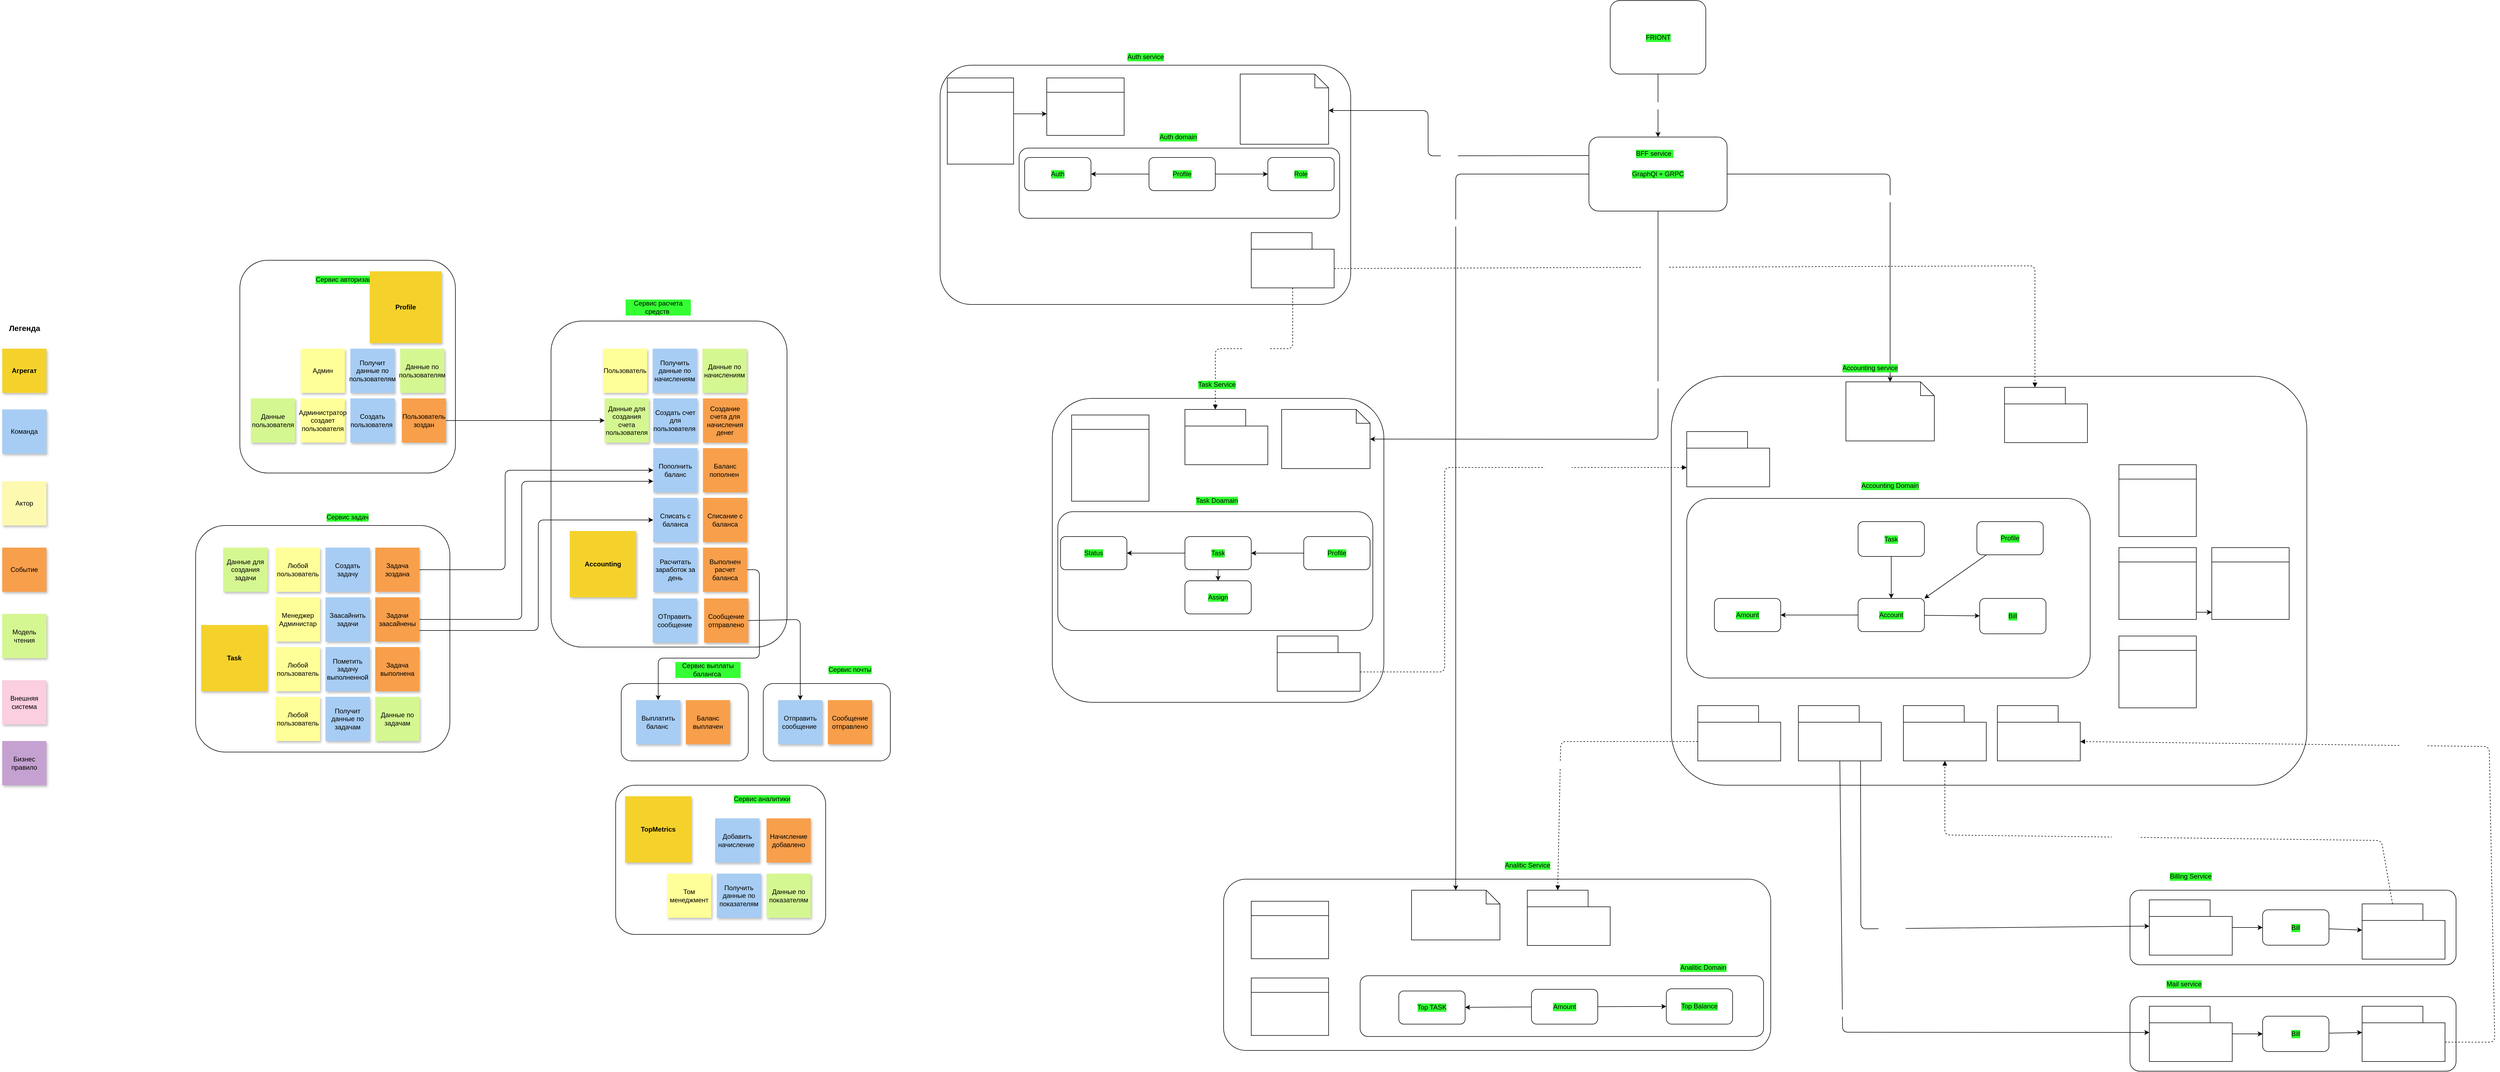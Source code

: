 <mxfile>
    <diagram id="Q9y24Fjg1vI9krjQI2ko" name="Страница 1">
        <mxGraphModel dx="4271" dy="3166" grid="1" gridSize="10" guides="1" tooltips="1" connect="1" arrows="1" fold="1" page="1" pageScale="1" pageWidth="827" pageHeight="1169" math="0" shadow="0">
            <root>
                <mxCell id="0"/>
                <mxCell id="1" parent="0"/>
                <mxCell id="219" value="" style="rounded=1;whiteSpace=wrap;html=1;labelBackgroundColor=#33FF33;fontColor=#000000;fillColor=none;arcSize=13;" vertex="1" parent="1">
                    <mxGeometry x="580" y="-130" width="990" height="310" as="geometry"/>
                </mxCell>
                <mxCell id="200" value="" style="rounded=1;whiteSpace=wrap;html=1;labelBackgroundColor=#33FF33;fontColor=#000000;fillColor=none;arcSize=13;" vertex="1" parent="1">
                    <mxGeometry x="1390" y="-1040" width="1150" height="740" as="geometry"/>
                </mxCell>
                <mxCell id="191" value="" style="rounded=1;whiteSpace=wrap;html=1;labelBackgroundColor=#33FF33;fontColor=#000000;fillColor=none;arcSize=13;" vertex="1" parent="1">
                    <mxGeometry x="270" y="-1000" width="600" height="550" as="geometry"/>
                </mxCell>
                <mxCell id="167" value="" style="rounded=1;whiteSpace=wrap;html=1;labelBackgroundColor=#33FF33;fontColor=#000000;fillColor=none;arcSize=13;" vertex="1" parent="1">
                    <mxGeometry x="67" y="-1603" width="743" height="433" as="geometry"/>
                </mxCell>
                <mxCell id="37" value="" style="rounded=1;whiteSpace=wrap;html=1;labelBackgroundColor=#33FF33;fontColor=#000000;fillColor=none;arcSize=13;" vertex="1" parent="1">
                    <mxGeometry x="-1200" y="-1250" width="390" height="385" as="geometry"/>
                </mxCell>
                <mxCell id="41" value="" style="rounded=1;whiteSpace=wrap;html=1;labelBackgroundColor=#33FF33;fontColor=#000000;fillColor=none;arcSize=13;" vertex="1" parent="1">
                    <mxGeometry x="-1280" y="-770" width="460" height="410" as="geometry"/>
                </mxCell>
                <mxCell id="47" value="" style="rounded=1;whiteSpace=wrap;html=1;labelBackgroundColor=#33FF33;fontColor=#000000;fillColor=none;arcSize=13;" vertex="1" parent="1">
                    <mxGeometry x="-510" y="-484" width="230" height="140" as="geometry"/>
                </mxCell>
                <mxCell id="39" value="" style="rounded=1;whiteSpace=wrap;html=1;labelBackgroundColor=#33FF33;fontColor=#000000;fillColor=none;arcSize=13;" vertex="1" parent="1">
                    <mxGeometry x="-637" y="-1140" width="427" height="590" as="geometry"/>
                </mxCell>
                <mxCell id="3" value="Событие" style="whiteSpace=wrap;html=1;aspect=fixed;fillColor=#f89f4b;strokeColor=none;fontColor=#000000;shadow=1;" vertex="1" parent="1">
                    <mxGeometry x="-1630" y="-730" width="80" height="80" as="geometry"/>
                </mxCell>
                <mxCell id="4" value="Агрегат" style="whiteSpace=wrap;html=1;aspect=fixed;fillColor=#f5d22b;strokeColor=none;fontColor=#000000;shadow=1;fontStyle=1" vertex="1" parent="1">
                    <mxGeometry x="-1630" y="-1090" width="80" height="80" as="geometry"/>
                </mxCell>
                <mxCell id="5" value="Актор" style="whiteSpace=wrap;html=1;aspect=fixed;fillColor=#fef9b1;strokeColor=none;shadow=1;rounded=0;glass=0;" vertex="1" parent="1">
                    <mxGeometry x="-1630" y="-850" width="80" height="80" as="geometry"/>
                </mxCell>
                <mxCell id="6" value="Внешняя система" style="rounded=0;whiteSpace=wrap;html=1;fillColor=#fbcee0;strokeColor=none;shadow=1;" vertex="1" parent="1">
                    <mxGeometry x="-1630" y="-490" width="80" height="80" as="geometry"/>
                </mxCell>
                <mxCell id="7" value="Легенда" style="text;html=1;align=center;verticalAlign=middle;resizable=0;points=[];autosize=1;strokeColor=none;fillColor=none;fontStyle=1;fontSize=14;" vertex="1" parent="1">
                    <mxGeometry x="-1630" y="-1142" width="80" height="30" as="geometry"/>
                </mxCell>
                <mxCell id="8" value="Команда" style="rounded=0;whiteSpace=wrap;html=1;fillColor=#a7cdf4;strokeColor=none;shadow=1;" vertex="1" parent="1">
                    <mxGeometry x="-1630" y="-980" width="80" height="80" as="geometry"/>
                </mxCell>
                <mxCell id="9" value="&lt;p&gt;&lt;font color=&quot;#000000&quot;&gt;Данные пользователя&lt;/font&gt;&lt;/p&gt;" style="whiteSpace=wrap;html=1;aspect=fixed;fillColor=#d5f792;strokeColor=none;shadow=1;" vertex="1" parent="1">
                    <mxGeometry x="-1180" y="-1000" width="80" height="80" as="geometry"/>
                </mxCell>
                <mxCell id="10" value="Бизнес правило" style="whiteSpace=wrap;html=1;fillColor=#c5a1d1;strokeColor=none;fontColor=#000000;shadow=1;" vertex="1" parent="1">
                    <mxGeometry x="-1630" y="-380" width="80" height="80" as="geometry"/>
                </mxCell>
                <mxCell id="54" style="edgeStyle=none;html=1;fontColor=#000000;" edge="1" parent="1" source="12" target="53">
                    <mxGeometry relative="1" as="geometry"/>
                </mxCell>
                <mxCell id="12" value="Пользователь зоздан" style="whiteSpace=wrap;html=1;aspect=fixed;fillColor=#f89f4b;strokeColor=none;fontColor=#000000;shadow=1;" vertex="1" parent="1">
                    <mxGeometry x="-907" y="-1000" width="80" height="80" as="geometry"/>
                </mxCell>
                <mxCell id="55" style="edgeStyle=none;html=1;entryX=0;entryY=0.5;entryDx=0;entryDy=0;fontColor=#000000;" edge="1" parent="1" source="13" target="32">
                    <mxGeometry relative="1" as="geometry">
                        <Array as="points">
                            <mxPoint x="-720" y="-690"/>
                            <mxPoint x="-720" y="-870"/>
                        </Array>
                    </mxGeometry>
                </mxCell>
                <mxCell id="13" value="Задача зоздана" style="whiteSpace=wrap;html=1;aspect=fixed;fillColor=#f89f4b;strokeColor=none;fontColor=#000000;shadow=1;" vertex="1" parent="1">
                    <mxGeometry x="-955" y="-730" width="80" height="80" as="geometry"/>
                </mxCell>
                <mxCell id="56" style="edgeStyle=none;html=1;fontColor=#000000;entryX=0;entryY=0.75;entryDx=0;entryDy=0;" edge="1" parent="1" source="14" target="32">
                    <mxGeometry relative="1" as="geometry">
                        <Array as="points">
                            <mxPoint x="-690" y="-600"/>
                            <mxPoint x="-690" y="-850"/>
                        </Array>
                    </mxGeometry>
                </mxCell>
                <mxCell id="58" style="edgeStyle=none;html=1;entryX=0;entryY=0.5;entryDx=0;entryDy=0;fontColor=#000000;exitX=1;exitY=0.75;exitDx=0;exitDy=0;" edge="1" parent="1" source="14" target="35">
                    <mxGeometry relative="1" as="geometry">
                        <Array as="points">
                            <mxPoint x="-660" y="-580"/>
                            <mxPoint x="-660" y="-780"/>
                        </Array>
                    </mxGeometry>
                </mxCell>
                <mxCell id="14" value="Задачи заасайнены" style="whiteSpace=wrap;html=1;aspect=fixed;fillColor=#f89f4b;strokeColor=none;fontColor=#000000;shadow=1;" vertex="1" parent="1">
                    <mxGeometry x="-955" y="-640" width="80" height="80" as="geometry"/>
                </mxCell>
                <mxCell id="16" value="Задача выполнена" style="whiteSpace=wrap;html=1;aspect=fixed;fillColor=#f89f4b;strokeColor=none;fontColor=#000000;shadow=1;" vertex="1" parent="1">
                    <mxGeometry x="-955" y="-550" width="80" height="80" as="geometry"/>
                </mxCell>
                <mxCell id="17" value="Создание счета для начисления денег" style="whiteSpace=wrap;html=1;aspect=fixed;fillColor=#f89f4b;strokeColor=none;fontColor=#000000;shadow=1;" vertex="1" parent="1">
                    <mxGeometry x="-362" y="-1000" width="80" height="80" as="geometry"/>
                </mxCell>
                <mxCell id="19" value="Администратор создает пользователя" style="whiteSpace=wrap;html=1;aspect=fixed;fillColor=#FFFF99;strokeColor=none;fontColor=#000000;shadow=1;" vertex="1" parent="1">
                    <mxGeometry x="-1090" y="-1000" width="80" height="80" as="geometry"/>
                </mxCell>
                <mxCell id="20" value="&lt;p&gt;&lt;font color=&quot;#000000&quot;&gt;Модель чтения&lt;/font&gt;&lt;/p&gt;" style="whiteSpace=wrap;html=1;aspect=fixed;fillColor=#d5f792;strokeColor=none;shadow=1;" vertex="1" parent="1">
                    <mxGeometry x="-1630" y="-610" width="80" height="80" as="geometry"/>
                </mxCell>
                <mxCell id="21" value="&lt;font color=&quot;#000000&quot;&gt;Создать пользователя&amp;nbsp;&lt;br&gt;&lt;/font&gt;" style="rounded=0;whiteSpace=wrap;html=1;fillColor=#a7cdf4;strokeColor=none;shadow=1;" vertex="1" parent="1">
                    <mxGeometry x="-1000" y="-1000" width="80" height="80" as="geometry"/>
                </mxCell>
                <mxCell id="22" value="&lt;font color=&quot;#000000&quot;&gt;Создать счет для пользователя&amp;nbsp;&lt;br&gt;&lt;/font&gt;" style="rounded=0;whiteSpace=wrap;html=1;fillColor=#a7cdf4;strokeColor=none;shadow=1;" vertex="1" parent="1">
                    <mxGeometry x="-452" y="-1000" width="80" height="80" as="geometry"/>
                </mxCell>
                <mxCell id="23" value="&lt;font color=&quot;#000000&quot;&gt;Создать задачу&lt;br&gt;&lt;/font&gt;" style="rounded=0;whiteSpace=wrap;html=1;fillColor=#a7cdf4;strokeColor=none;shadow=1;" vertex="1" parent="1">
                    <mxGeometry x="-1045" y="-730" width="80" height="80" as="geometry"/>
                </mxCell>
                <mxCell id="24" value="&lt;font color=&quot;#000000&quot;&gt;Заасайнить задачи&lt;br&gt;&lt;/font&gt;" style="rounded=0;whiteSpace=wrap;html=1;fillColor=#a7cdf4;strokeColor=none;shadow=1;" vertex="1" parent="1">
                    <mxGeometry x="-1045" y="-640" width="80" height="80" as="geometry"/>
                </mxCell>
                <mxCell id="25" value="&lt;font color=&quot;#000000&quot;&gt;Пометить задачу выполненной&lt;br&gt;&lt;/font&gt;" style="rounded=0;whiteSpace=wrap;html=1;fillColor=#a7cdf4;strokeColor=none;shadow=1;" vertex="1" parent="1">
                    <mxGeometry x="-1045" y="-550" width="80" height="80" as="geometry"/>
                </mxCell>
                <mxCell id="49" style="edgeStyle=none;html=1;fontColor=#000000;entryX=0.5;entryY=0;entryDx=0;entryDy=0;exitX=1;exitY=0.5;exitDx=0;exitDy=0;" edge="1" parent="1" source="26" target="45">
                    <mxGeometry relative="1" as="geometry">
                        <mxPoint x="-260" y="-550" as="targetPoint"/>
                        <Array as="points">
                            <mxPoint x="-260" y="-690"/>
                            <mxPoint x="-260" y="-530"/>
                            <mxPoint x="-443" y="-530"/>
                        </Array>
                    </mxGeometry>
                </mxCell>
                <mxCell id="129" style="edgeStyle=none;html=1;entryX=0.5;entryY=0;entryDx=0;entryDy=0;fontColor=#000000;exitX=1;exitY=0.5;exitDx=0;exitDy=0;" edge="1" parent="1" source="312" target="126">
                    <mxGeometry relative="1" as="geometry">
                        <Array as="points">
                            <mxPoint x="-186" y="-600"/>
                            <mxPoint x="-186" y="-530"/>
                        </Array>
                    </mxGeometry>
                </mxCell>
                <mxCell id="26" value="Выполнен расчет баланса" style="whiteSpace=wrap;html=1;aspect=fixed;fillColor=#f89f4b;strokeColor=none;fontColor=#000000;shadow=1;" vertex="1" parent="1">
                    <mxGeometry x="-362" y="-730" width="80" height="80" as="geometry"/>
                </mxCell>
                <mxCell id="27" value="&lt;font color=&quot;#000000&quot;&gt;Расчитать заработок за день&lt;br&gt;&lt;/font&gt;" style="rounded=0;whiteSpace=wrap;html=1;fillColor=#a7cdf4;strokeColor=none;shadow=1;" vertex="1" parent="1">
                    <mxGeometry x="-452" y="-730" width="80" height="80" as="geometry"/>
                </mxCell>
                <mxCell id="28" value="Любой пользователь" style="whiteSpace=wrap;html=1;aspect=fixed;fillColor=#FFFF99;strokeColor=none;fontColor=#000000;shadow=1;" vertex="1" parent="1">
                    <mxGeometry x="-1135" y="-730" width="80" height="80" as="geometry"/>
                </mxCell>
                <mxCell id="29" value="Менеджер Администар" style="whiteSpace=wrap;html=1;aspect=fixed;fillColor=#FFFF99;strokeColor=none;fontColor=#000000;shadow=1;" vertex="1" parent="1">
                    <mxGeometry x="-1135" y="-640" width="80" height="80" as="geometry"/>
                </mxCell>
                <mxCell id="31" value="Баланс пополнен&amp;nbsp;" style="whiteSpace=wrap;html=1;aspect=fixed;fillColor=#f89f4b;strokeColor=none;fontColor=#000000;shadow=1;" vertex="1" parent="1">
                    <mxGeometry x="-362" y="-910" width="80" height="80" as="geometry"/>
                </mxCell>
                <mxCell id="32" value="&lt;font color=&quot;#000000&quot;&gt;Пополнить баланс&lt;br&gt;&lt;/font&gt;" style="rounded=0;whiteSpace=wrap;html=1;fillColor=#a7cdf4;strokeColor=none;shadow=1;" vertex="1" parent="1">
                    <mxGeometry x="-452" y="-910" width="80" height="80" as="geometry"/>
                </mxCell>
                <mxCell id="34" value="Списание с баланса" style="whiteSpace=wrap;html=1;aspect=fixed;fillColor=#f89f4b;strokeColor=none;fontColor=#000000;shadow=1;" vertex="1" parent="1">
                    <mxGeometry x="-362" y="-820" width="80" height="80" as="geometry"/>
                </mxCell>
                <mxCell id="35" value="&lt;font color=&quot;#000000&quot;&gt;Списать с баланса&lt;br&gt;&lt;/font&gt;" style="rounded=0;whiteSpace=wrap;html=1;fillColor=#a7cdf4;strokeColor=none;shadow=1;" vertex="1" parent="1">
                    <mxGeometry x="-452" y="-820" width="80" height="80" as="geometry"/>
                </mxCell>
                <mxCell id="38" value="Сервис авторизации" style="text;html=1;strokeColor=none;fillColor=none;align=center;verticalAlign=middle;whiteSpace=wrap;rounded=0;labelBackgroundColor=#33FF33;fontColor=#000000;" vertex="1" parent="1">
                    <mxGeometry x="-1065" y="-1230" width="120" height="30" as="geometry"/>
                </mxCell>
                <mxCell id="40" value="Сервис расчета средств&amp;nbsp;" style="text;html=1;strokeColor=none;fillColor=none;align=center;verticalAlign=middle;whiteSpace=wrap;rounded=0;labelBackgroundColor=#33FF33;fontColor=#000000;" vertex="1" parent="1">
                    <mxGeometry x="-503" y="-1180" width="120" height="30" as="geometry"/>
                </mxCell>
                <mxCell id="42" value="Сервис задач" style="text;html=1;strokeColor=none;fillColor=none;align=center;verticalAlign=middle;whiteSpace=wrap;rounded=0;labelBackgroundColor=#33FF33;fontColor=#000000;" vertex="1" parent="1">
                    <mxGeometry x="-1065" y="-800" width="120" height="30" as="geometry"/>
                </mxCell>
                <mxCell id="43" value="Любой пользователь" style="whiteSpace=wrap;html=1;aspect=fixed;fillColor=#FFFF99;strokeColor=none;fontColor=#000000;shadow=1;" vertex="1" parent="1">
                    <mxGeometry x="-1135" y="-550" width="80" height="80" as="geometry"/>
                </mxCell>
                <mxCell id="45" value="&lt;font color=&quot;#000000&quot;&gt;Выплатить баланс&amp;nbsp;&lt;br&gt;&lt;/font&gt;" style="rounded=0;whiteSpace=wrap;html=1;fillColor=#a7cdf4;strokeColor=none;shadow=1;" vertex="1" parent="1">
                    <mxGeometry x="-483" y="-454" width="80" height="80" as="geometry"/>
                </mxCell>
                <mxCell id="46" value="Баланс выплачен" style="whiteSpace=wrap;html=1;aspect=fixed;fillColor=#f89f4b;strokeColor=none;fontColor=#000000;shadow=1;" vertex="1" parent="1">
                    <mxGeometry x="-393" y="-454" width="80" height="80" as="geometry"/>
                </mxCell>
                <mxCell id="48" value="Сервис выплаты балангса&amp;nbsp;" style="text;html=1;strokeColor=none;fillColor=none;align=center;verticalAlign=middle;whiteSpace=wrap;rounded=0;labelBackgroundColor=#33FF33;fontColor=#000000;" vertex="1" parent="1">
                    <mxGeometry x="-413" y="-524" width="120" height="30" as="geometry"/>
                </mxCell>
                <mxCell id="51" value="&lt;p&gt;&lt;font color=&quot;#000000&quot;&gt;Данные для создания задачи&lt;/font&gt;&lt;/p&gt;" style="whiteSpace=wrap;html=1;aspect=fixed;fillColor=#d5f792;strokeColor=none;shadow=1;" vertex="1" parent="1">
                    <mxGeometry x="-1230" y="-730" width="80" height="80" as="geometry"/>
                </mxCell>
                <mxCell id="53" value="&lt;p&gt;&lt;font color=&quot;#000000&quot;&gt;Данные для создания счета пользователя&lt;/font&gt;&lt;/p&gt;" style="whiteSpace=wrap;html=1;aspect=fixed;fillColor=#d5f792;strokeColor=none;shadow=1;" vertex="1" parent="1">
                    <mxGeometry x="-540" y="-1000" width="80" height="80" as="geometry"/>
                </mxCell>
                <mxCell id="59" value="" style="rounded=1;whiteSpace=wrap;html=1;labelBackgroundColor=#33FF33;fontColor=#000000;fillColor=none;arcSize=13;" vertex="1" parent="1">
                    <mxGeometry x="-520" y="-300" width="380" height="270" as="geometry"/>
                </mxCell>
                <mxCell id="60" value="Сервис аналитики" style="text;html=1;strokeColor=none;fillColor=none;align=center;verticalAlign=middle;whiteSpace=wrap;rounded=0;labelBackgroundColor=#33FF33;fontColor=#000000;" vertex="1" parent="1">
                    <mxGeometry x="-315" y="-290" width="120" height="30" as="geometry"/>
                </mxCell>
                <mxCell id="61" value="&lt;font color=&quot;#000000&quot;&gt;Добавить начисление&amp;nbsp;&lt;br&gt;&lt;/font&gt;" style="rounded=0;whiteSpace=wrap;html=1;fillColor=#a7cdf4;strokeColor=none;shadow=1;" vertex="1" parent="1">
                    <mxGeometry x="-340" y="-240" width="80" height="80" as="geometry"/>
                </mxCell>
                <mxCell id="62" value="Начисление добавлено" style="whiteSpace=wrap;html=1;aspect=fixed;fillColor=#f89f4b;strokeColor=none;fontColor=#000000;shadow=1;" vertex="1" parent="1">
                    <mxGeometry x="-247" y="-240" width="80" height="80" as="geometry"/>
                </mxCell>
                <mxCell id="65" value="" style="rounded=1;whiteSpace=wrap;html=1;labelBackgroundColor=#33FF33;fontColor=#000000;fillColor=none;arcSize=13;" vertex="1" parent="1">
                    <mxGeometry x="210" y="-1453" width="580" height="127" as="geometry"/>
                </mxCell>
                <mxCell id="66" value="Auth domain" style="text;html=1;strokeColor=none;fillColor=none;align=center;verticalAlign=middle;whiteSpace=wrap;rounded=0;labelBackgroundColor=#33FF33;fontColor=#000000;" vertex="1" parent="1">
                    <mxGeometry x="438" y="-1488" width="120" height="30" as="geometry"/>
                </mxCell>
                <mxCell id="70" style="edgeStyle=none;html=1;entryX=1;entryY=0.5;entryDx=0;entryDy=0;fontColor=#000000;" edge="1" parent="1" source="67" target="68">
                    <mxGeometry relative="1" as="geometry"/>
                </mxCell>
                <mxCell id="71" style="edgeStyle=none;html=1;entryX=0;entryY=0.5;entryDx=0;entryDy=0;fontColor=#000000;" edge="1" parent="1" source="67" target="69">
                    <mxGeometry relative="1" as="geometry"/>
                </mxCell>
                <mxCell id="67" value="Profile" style="rounded=1;whiteSpace=wrap;html=1;labelBackgroundColor=#33FF33;fontColor=#000000;fillColor=none;" vertex="1" parent="1">
                    <mxGeometry x="445" y="-1436" width="120" height="60" as="geometry"/>
                </mxCell>
                <mxCell id="68" value="Auth" style="rounded=1;whiteSpace=wrap;html=1;labelBackgroundColor=#33FF33;fontColor=#000000;fillColor=none;" vertex="1" parent="1">
                    <mxGeometry x="220" y="-1436" width="120" height="60" as="geometry"/>
                </mxCell>
                <mxCell id="69" value="Role" style="rounded=1;whiteSpace=wrap;html=1;labelBackgroundColor=#33FF33;fontColor=#000000;fillColor=none;" vertex="1" parent="1">
                    <mxGeometry x="660" y="-1436" width="120" height="60" as="geometry"/>
                </mxCell>
                <mxCell id="74" value="" style="rounded=1;whiteSpace=wrap;html=1;labelBackgroundColor=#33FF33;fontColor=#000000;fillColor=none;arcSize=13;" vertex="1" parent="1">
                    <mxGeometry x="280" y="-795" width="570" height="215" as="geometry"/>
                </mxCell>
                <mxCell id="75" value="Task Doamain" style="text;html=1;strokeColor=none;fillColor=none;align=center;verticalAlign=middle;whiteSpace=wrap;rounded=0;labelBackgroundColor=#33FF33;fontColor=#000000;" vertex="1" parent="1">
                    <mxGeometry x="508" y="-830" width="120" height="30" as="geometry"/>
                </mxCell>
                <mxCell id="76" style="edgeStyle=none;html=1;entryX=1;entryY=0.5;entryDx=0;entryDy=0;fontColor=#000000;" edge="1" source="79" target="80" parent="1">
                    <mxGeometry relative="1" as="geometry"/>
                </mxCell>
                <mxCell id="86" style="edgeStyle=none;html=1;entryX=0.5;entryY=0;entryDx=0;entryDy=0;fontColor=#000000;" edge="1" parent="1" source="79" target="85">
                    <mxGeometry relative="1" as="geometry"/>
                </mxCell>
                <mxCell id="79" value="Task" style="rounded=1;whiteSpace=wrap;html=1;labelBackgroundColor=#33FF33;fontColor=#000000;fillColor=none;" vertex="1" parent="1">
                    <mxGeometry x="510" y="-750" width="120" height="60" as="geometry"/>
                </mxCell>
                <mxCell id="80" value="Status" style="rounded=1;whiteSpace=wrap;html=1;labelBackgroundColor=#33FF33;fontColor=#000000;fillColor=none;" vertex="1" parent="1">
                    <mxGeometry x="285" y="-750" width="120" height="60" as="geometry"/>
                </mxCell>
                <mxCell id="84" style="edgeStyle=none;html=1;entryX=1;entryY=0.5;entryDx=0;entryDy=0;fontColor=#000000;" edge="1" parent="1" source="81" target="79">
                    <mxGeometry relative="1" as="geometry"/>
                </mxCell>
                <mxCell id="81" value="Profile" style="rounded=1;whiteSpace=wrap;html=1;labelBackgroundColor=#33FF33;fontColor=#000000;fillColor=none;" vertex="1" parent="1">
                    <mxGeometry x="725" y="-750" width="120" height="60" as="geometry"/>
                </mxCell>
                <mxCell id="85" value="Assign" style="rounded=1;whiteSpace=wrap;html=1;labelBackgroundColor=#33FF33;fontColor=#000000;fillColor=none;" vertex="1" parent="1">
                    <mxGeometry x="510" y="-670" width="120" height="60" as="geometry"/>
                </mxCell>
                <mxCell id="88" value="" style="html=1;verticalAlign=bottom;labelBackgroundColor=none;endArrow=block;endFill=1;dashed=1;fontColor=#000000;exitX=0.5;exitY=1;exitDx=0;exitDy=0;entryX=0;entryY=0;entryDx=55;entryDy=0;exitPerimeter=0;entryPerimeter=0;" edge="1" parent="1" source="180" target="192">
                    <mxGeometry width="160" relative="1" as="geometry">
                        <mxPoint x="260" y="-660" as="sourcePoint"/>
                        <mxPoint x="420" y="-660" as="targetPoint"/>
                        <Array as="points">
                            <mxPoint x="705" y="-1090"/>
                            <mxPoint x="565" y="-1090"/>
                        </Array>
                    </mxGeometry>
                </mxCell>
                <mxCell id="145" value="PUB/SUB" style="edgeLabel;html=1;align=center;verticalAlign=middle;resizable=0;points=[];fontColor=#FFFFFF;" vertex="1" connectable="0" parent="88">
                    <mxGeometry x="-0.01" y="-3" relative="1" as="geometry">
                        <mxPoint as="offset"/>
                    </mxGeometry>
                </mxCell>
                <mxCell id="89" value="" style="rounded=1;whiteSpace=wrap;html=1;labelBackgroundColor=#33FF33;fontColor=#000000;fillColor=none;arcSize=13;" vertex="1" parent="1">
                    <mxGeometry x="1418" y="-819" width="730" height="325" as="geometry"/>
                </mxCell>
                <mxCell id="90" value="Accounting Domain" style="text;html=1;strokeColor=none;fillColor=none;align=center;verticalAlign=middle;whiteSpace=wrap;rounded=0;labelBackgroundColor=#33FF33;fontColor=#000000;" vertex="1" parent="1">
                    <mxGeometry x="1726" y="-857" width="120" height="30" as="geometry"/>
                </mxCell>
                <mxCell id="111" style="edgeStyle=none;html=1;fontColor=#000000;" edge="1" parent="1" source="93" target="106">
                    <mxGeometry relative="1" as="geometry"/>
                </mxCell>
                <mxCell id="93" value="Task" style="rounded=1;whiteSpace=wrap;html=1;labelBackgroundColor=#33FF33;fontColor=#000000;fillColor=none;" vertex="1" parent="1">
                    <mxGeometry x="1728" y="-777" width="120" height="63" as="geometry"/>
                </mxCell>
                <mxCell id="94" value="Amount" style="rounded=1;whiteSpace=wrap;html=1;labelBackgroundColor=#33FF33;fontColor=#000000;fillColor=none;" vertex="1" parent="1">
                    <mxGeometry x="1468" y="-638" width="120" height="60" as="geometry"/>
                </mxCell>
                <mxCell id="112" style="edgeStyle=none;html=1;entryX=1;entryY=0;entryDx=0;entryDy=0;fontColor=#000000;" edge="1" parent="1" source="96" target="106">
                    <mxGeometry relative="1" as="geometry"/>
                </mxCell>
                <mxCell id="96" value="Profile" style="rounded=1;whiteSpace=wrap;html=1;labelBackgroundColor=#33FF33;fontColor=#000000;fillColor=none;" vertex="1" parent="1">
                    <mxGeometry x="1943" y="-777" width="120" height="60" as="geometry"/>
                </mxCell>
                <mxCell id="98" value="" style="html=1;verticalAlign=bottom;labelBackgroundColor=none;endArrow=block;endFill=1;dashed=1;fontColor=#000000;exitX=0;exitY=0;exitDx=150;exitDy=65;entryX=0;entryY=0;entryDx=55;entryDy=0;exitPerimeter=0;entryPerimeter=0;" edge="1" parent="1" source="180" target="202">
                    <mxGeometry width="160" relative="1" as="geometry">
                        <mxPoint x="585" y="-990" as="sourcePoint"/>
                        <mxPoint x="795" y="-740" as="targetPoint"/>
                        <Array as="points">
                            <mxPoint x="2048" y="-1240"/>
                        </Array>
                    </mxGeometry>
                </mxCell>
                <mxCell id="148" value="PUB/SUB" style="edgeLabel;html=1;align=center;verticalAlign=middle;resizable=0;points=[];fontColor=#FFFFFF;" vertex="1" connectable="0" parent="98">
                    <mxGeometry x="-0.219" y="3" relative="1" as="geometry">
                        <mxPoint as="offset"/>
                    </mxGeometry>
                </mxCell>
                <mxCell id="101" value="" style="html=1;verticalAlign=bottom;labelBackgroundColor=none;endArrow=block;endFill=1;dashed=1;fontColor=#000000;exitX=0;exitY=0;exitDx=150;exitDy=65;entryX=0;entryY=0;entryDx=0;entryDy=65;exitPerimeter=0;entryPerimeter=0;" edge="1" parent="1" source="194" target="204">
                    <mxGeometry width="160" relative="1" as="geometry">
                        <mxPoint x="585" y="-1050" as="sourcePoint"/>
                        <mxPoint x="1575" y="-743" as="targetPoint"/>
                        <Array as="points">
                            <mxPoint x="980" y="-505"/>
                            <mxPoint x="980" y="-875"/>
                            <mxPoint x="1380" y="-875"/>
                        </Array>
                    </mxGeometry>
                </mxCell>
                <mxCell id="144" value="&lt;font color=&quot;#ffffff&quot;&gt;PUB/SUB&lt;/font&gt;" style="edgeLabel;html=1;align=center;verticalAlign=middle;resizable=0;points=[];fontColor=#000000;" vertex="1" connectable="0" parent="101">
                    <mxGeometry x="0.515" y="1" relative="1" as="geometry">
                        <mxPoint as="offset"/>
                    </mxGeometry>
                </mxCell>
                <mxCell id="116" style="edgeStyle=none;html=1;entryX=0;entryY=0;entryDx=0;entryDy=47.5;fontColor=#000000;exitX=0.75;exitY=1;exitDx=0;exitDy=0;exitPerimeter=0;entryPerimeter=0;" edge="1" parent="1" source="220" target="222">
                    <mxGeometry relative="1" as="geometry">
                        <Array as="points">
                            <mxPoint x="1733" y="-40"/>
                        </Array>
                    </mxGeometry>
                </mxCell>
                <mxCell id="146" value="PUB/SUB" style="edgeLabel;html=1;align=center;verticalAlign=middle;resizable=0;points=[];fontColor=#FFFFFF;" vertex="1" connectable="0" parent="116">
                    <mxGeometry x="-0.129" y="3" relative="1" as="geometry">
                        <mxPoint as="offset"/>
                    </mxGeometry>
                </mxCell>
                <mxCell id="120" style="edgeStyle=none;html=1;entryX=0;entryY=0;entryDx=0;entryDy=47.5;fontColor=#000000;exitX=0.5;exitY=1;exitDx=0;exitDy=0;exitPerimeter=0;entryPerimeter=0;" edge="1" parent="1" source="220" target="235">
                    <mxGeometry relative="1" as="geometry">
                        <Array as="points">
                            <mxPoint x="1700" y="147"/>
                        </Array>
                    </mxGeometry>
                </mxCell>
                <mxCell id="147" value="PUB/SUB" style="edgeLabel;html=1;align=center;verticalAlign=middle;resizable=0;points=[];fontColor=#FFFFFF;" vertex="1" connectable="0" parent="120">
                    <mxGeometry x="-0.128" relative="1" as="geometry">
                        <mxPoint as="offset"/>
                    </mxGeometry>
                </mxCell>
                <mxCell id="102" value="Bill" style="rounded=1;whiteSpace=wrap;html=1;labelBackgroundColor=#33FF33;fontColor=#000000;fillColor=none;" vertex="1" parent="1">
                    <mxGeometry x="1948" y="-638" width="120" height="64" as="geometry"/>
                </mxCell>
                <mxCell id="107" style="edgeStyle=none;html=1;fontColor=#000000;" edge="1" parent="1" source="106" target="102">
                    <mxGeometry relative="1" as="geometry"/>
                </mxCell>
                <mxCell id="108" style="edgeStyle=none;html=1;entryX=1;entryY=0.5;entryDx=0;entryDy=0;fontColor=#000000;" edge="1" parent="1" source="106" target="94">
                    <mxGeometry relative="1" as="geometry"/>
                </mxCell>
                <mxCell id="106" value="Account" style="rounded=1;whiteSpace=wrap;html=1;labelBackgroundColor=#33FF33;fontColor=#000000;fillColor=none;" vertex="1" parent="1">
                    <mxGeometry x="1728" y="-638" width="120" height="60" as="geometry"/>
                </mxCell>
                <mxCell id="113" value="" style="rounded=1;whiteSpace=wrap;html=1;labelBackgroundColor=#33FF33;fontColor=#000000;fillColor=none;arcSize=13;" vertex="1" parent="1">
                    <mxGeometry x="2220" y="-110" width="590" height="135" as="geometry"/>
                </mxCell>
                <mxCell id="114" value="Billing Service" style="text;html=1;strokeColor=none;fillColor=none;align=center;verticalAlign=middle;whiteSpace=wrap;rounded=0;labelBackgroundColor=#33FF33;fontColor=#000000;" vertex="1" parent="1">
                    <mxGeometry x="2270" y="-150" width="120" height="30" as="geometry"/>
                </mxCell>
                <mxCell id="280" style="edgeStyle=none;html=1;entryX=0;entryY=0;entryDx=0;entryDy=47.5;entryPerimeter=0;fontColor=#FFFFFF;" edge="1" parent="1" source="115" target="225">
                    <mxGeometry relative="1" as="geometry"/>
                </mxCell>
                <mxCell id="115" value="Bill" style="rounded=1;whiteSpace=wrap;html=1;labelBackgroundColor=#33FF33;fontColor=#000000;fillColor=none;" vertex="1" parent="1">
                    <mxGeometry x="2460" y="-74.5" width="120" height="64" as="geometry"/>
                </mxCell>
                <mxCell id="117" value="" style="rounded=1;whiteSpace=wrap;html=1;labelBackgroundColor=#33FF33;fontColor=#000000;fillColor=none;arcSize=13;" vertex="1" parent="1">
                    <mxGeometry x="2220" y="82.5" width="590" height="135" as="geometry"/>
                </mxCell>
                <mxCell id="118" value="Mail service" style="text;html=1;strokeColor=none;fillColor=none;align=center;verticalAlign=middle;whiteSpace=wrap;rounded=0;labelBackgroundColor=#33FF33;fontColor=#000000;" vertex="1" parent="1">
                    <mxGeometry x="2258" y="44.5" width="120" height="30" as="geometry"/>
                </mxCell>
                <mxCell id="281" style="edgeStyle=none;html=1;entryX=0;entryY=0;entryDx=0;entryDy=47.5;entryPerimeter=0;fontColor=#FFFFFF;" edge="1" parent="1" source="119" target="239">
                    <mxGeometry relative="1" as="geometry"/>
                </mxCell>
                <mxCell id="119" value="Bill" style="rounded=1;whiteSpace=wrap;html=1;labelBackgroundColor=#33FF33;fontColor=#000000;fillColor=none;" vertex="1" parent="1">
                    <mxGeometry x="2460" y="118" width="120" height="64" as="geometry"/>
                </mxCell>
                <mxCell id="125" value="" style="rounded=1;whiteSpace=wrap;html=1;labelBackgroundColor=#33FF33;fontColor=#000000;fillColor=none;arcSize=13;" vertex="1" parent="1">
                    <mxGeometry x="-253" y="-484" width="230" height="140" as="geometry"/>
                </mxCell>
                <mxCell id="126" value="&lt;font color=&quot;#000000&quot;&gt;Отправить сообщение&amp;nbsp;&lt;br&gt;&lt;/font&gt;" style="rounded=0;whiteSpace=wrap;html=1;fillColor=#a7cdf4;strokeColor=none;shadow=1;" vertex="1" parent="1">
                    <mxGeometry x="-226" y="-454" width="80" height="80" as="geometry"/>
                </mxCell>
                <mxCell id="127" value="Сообщение отправлено" style="whiteSpace=wrap;html=1;aspect=fixed;fillColor=#f89f4b;strokeColor=none;fontColor=#000000;shadow=1;" vertex="1" parent="1">
                    <mxGeometry x="-136" y="-454" width="80" height="80" as="geometry"/>
                </mxCell>
                <mxCell id="128" value="Сервис почты" style="text;html=1;strokeColor=none;fillColor=none;align=center;verticalAlign=middle;whiteSpace=wrap;rounded=0;labelBackgroundColor=#33FF33;fontColor=#000000;" vertex="1" parent="1">
                    <mxGeometry x="-156" y="-524" width="120" height="30" as="geometry"/>
                </mxCell>
                <mxCell id="130" value="" style="rounded=1;whiteSpace=wrap;html=1;labelBackgroundColor=#33FF33;fontColor=#000000;fillColor=none;arcSize=13;" vertex="1" parent="1">
                    <mxGeometry x="827" y="44.69" width="730" height="110" as="geometry"/>
                </mxCell>
                <mxCell id="131" value="Analitic Domain" style="text;html=1;strokeColor=none;fillColor=none;align=center;verticalAlign=middle;whiteSpace=wrap;rounded=0;labelBackgroundColor=#33FF33;fontColor=#000000;" vertex="1" parent="1">
                    <mxGeometry x="1388" y="14.69" width="120" height="30" as="geometry"/>
                </mxCell>
                <mxCell id="134" style="edgeStyle=none;html=1;fontColor=#000000;" edge="1" source="135" target="142" parent="1">
                    <mxGeometry relative="1" as="geometry"/>
                </mxCell>
                <mxCell id="150" style="edgeStyle=none;html=1;entryX=0;entryY=0.5;entryDx=0;entryDy=0;fontColor=#FFFFFF;" edge="1" parent="1" source="135" target="139">
                    <mxGeometry relative="1" as="geometry"/>
                </mxCell>
                <mxCell id="135" value="Amount" style="rounded=1;whiteSpace=wrap;html=1;labelBackgroundColor=#33FF33;fontColor=#000000;fillColor=none;" vertex="1" parent="1">
                    <mxGeometry x="1137" y="69.38" width="120" height="63" as="geometry"/>
                </mxCell>
                <mxCell id="139" value="Top Balance" style="rounded=1;whiteSpace=wrap;html=1;labelBackgroundColor=#33FF33;fontColor=#000000;fillColor=none;" vertex="1" parent="1">
                    <mxGeometry x="1381" y="68.38" width="120" height="64" as="geometry"/>
                </mxCell>
                <mxCell id="142" value="Top TASK" style="rounded=1;whiteSpace=wrap;html=1;labelBackgroundColor=#33FF33;fontColor=#000000;fillColor=none;" vertex="1" parent="1">
                    <mxGeometry x="897" y="72.38" width="120" height="60" as="geometry"/>
                </mxCell>
                <mxCell id="143" value="" style="html=1;verticalAlign=bottom;labelBackgroundColor=none;endArrow=block;endFill=1;dashed=1;fontColor=#000000;exitX=0;exitY=0;exitDx=0;exitDy=65;entryX=0;entryY=0;entryDx=55;entryDy=0;exitPerimeter=0;entryPerimeter=0;" edge="1" parent="1" source="206" target="244">
                    <mxGeometry width="160" relative="1" as="geometry">
                        <mxPoint x="1460" y="51" as="sourcePoint"/>
                        <mxPoint x="1620" y="51" as="targetPoint"/>
                        <Array as="points">
                            <mxPoint x="1190" y="-379"/>
                        </Array>
                    </mxGeometry>
                </mxCell>
                <mxCell id="149" value="PUB/SUB" style="edgeLabel;html=1;align=center;verticalAlign=middle;resizable=0;points=[];fontColor=#FFFFFF;" vertex="1" connectable="0" parent="143">
                    <mxGeometry x="0.117" y="-2" relative="1" as="geometry">
                        <mxPoint as="offset"/>
                    </mxGeometry>
                </mxCell>
                <mxCell id="151" value="profile" style="swimlane;fontStyle=0;childLayout=stackLayout;horizontal=1;startSize=26;fillColor=none;horizontalStack=0;resizeParent=1;resizeParentMax=0;resizeLast=0;collapsible=1;marginBottom=0;labelBackgroundColor=none;fontColor=#FFFFFF;" vertex="1" parent="1">
                    <mxGeometry x="80" y="-1580" width="120" height="156" as="geometry"/>
                </mxCell>
                <mxCell id="152" value="id: uuid&#10;" style="text;strokeColor=none;fillColor=none;align=left;verticalAlign=top;spacingLeft=4;spacingRight=4;overflow=hidden;rotatable=0;points=[[0,0.5],[1,0.5]];portConstraint=eastwest;labelBackgroundColor=none;fontColor=#FFFFFF;" vertex="1" parent="151">
                    <mxGeometry y="26" width="120" height="26" as="geometry"/>
                </mxCell>
                <mxCell id="153" value="role: RoleEnum" style="text;strokeColor=none;fillColor=none;align=left;verticalAlign=top;spacingLeft=4;spacingRight=4;overflow=hidden;rotatable=0;points=[[0,0.5],[1,0.5]];portConstraint=eastwest;labelBackgroundColor=none;fontColor=#FFFFFF;" vertex="1" parent="151">
                    <mxGeometry y="52" width="120" height="26" as="geometry"/>
                </mxCell>
                <mxCell id="154" value="name: string" style="text;strokeColor=none;fillColor=none;align=left;verticalAlign=top;spacingLeft=4;spacingRight=4;overflow=hidden;rotatable=0;points=[[0,0.5],[1,0.5]];portConstraint=eastwest;labelBackgroundColor=none;fontColor=#FFFFFF;" vertex="1" parent="151">
                    <mxGeometry y="78" width="120" height="26" as="geometry"/>
                </mxCell>
                <mxCell id="212" value="password: string" style="text;strokeColor=none;fillColor=none;align=left;verticalAlign=top;spacingLeft=4;spacingRight=4;overflow=hidden;rotatable=0;points=[[0,0.5],[1,0.5]];portConstraint=eastwest;labelBackgroundColor=none;fontColor=#FFFFFF;" vertex="1" parent="151">
                    <mxGeometry y="104" width="120" height="26" as="geometry"/>
                </mxCell>
                <mxCell id="216" value="token: string" style="text;strokeColor=none;fillColor=none;align=left;verticalAlign=top;spacingLeft=4;spacingRight=4;overflow=hidden;rotatable=0;points=[[0,0.5],[1,0.5]];portConstraint=eastwest;labelBackgroundColor=none;fontColor=#FFFFFF;" vertex="1" parent="151">
                    <mxGeometry y="130" width="120" height="26" as="geometry"/>
                </mxCell>
                <mxCell id="155" value="RoleEnum" style="swimlane;fontStyle=0;childLayout=stackLayout;horizontal=1;startSize=26;fillColor=none;horizontalStack=0;resizeParent=1;resizeParentMax=0;resizeLast=0;collapsible=1;marginBottom=0;labelBackgroundColor=none;fontColor=#FFFFFF;" vertex="1" parent="1">
                    <mxGeometry x="260" y="-1580" width="140" height="104" as="geometry"/>
                </mxCell>
                <mxCell id="156" value="1: USER&#10;" style="text;strokeColor=none;fillColor=none;align=left;verticalAlign=top;spacingLeft=4;spacingRight=4;overflow=hidden;rotatable=0;points=[[0,0.5],[1,0.5]];portConstraint=eastwest;labelBackgroundColor=none;fontColor=#FFFFFF;" vertex="1" parent="155">
                    <mxGeometry y="26" width="140" height="26" as="geometry"/>
                </mxCell>
                <mxCell id="157" value="2: ADMIN" style="text;strokeColor=none;fillColor=none;align=left;verticalAlign=top;spacingLeft=4;spacingRight=4;overflow=hidden;rotatable=0;points=[[0,0.5],[1,0.5]];portConstraint=eastwest;labelBackgroundColor=none;fontColor=#FFFFFF;" vertex="1" parent="155">
                    <mxGeometry y="52" width="140" height="26" as="geometry"/>
                </mxCell>
                <mxCell id="158" value="3. MANAGER" style="text;strokeColor=none;fillColor=none;align=left;verticalAlign=top;spacingLeft=4;spacingRight=4;overflow=hidden;rotatable=0;points=[[0,0.5],[1,0.5]];portConstraint=eastwest;labelBackgroundColor=none;fontColor=#FFFFFF;" vertex="1" parent="155">
                    <mxGeometry y="78" width="140" height="26" as="geometry"/>
                </mxCell>
                <mxCell id="159" style="edgeStyle=none;html=1;entryX=0;entryY=0.5;entryDx=0;entryDy=0;fontColor=#FFFFFF;" edge="1" parent="1" source="153" target="157">
                    <mxGeometry relative="1" as="geometry"/>
                </mxCell>
                <mxCell id="160" value="task" style="swimlane;fontStyle=0;childLayout=stackLayout;horizontal=1;startSize=26;fillColor=none;horizontalStack=0;resizeParent=1;resizeParentMax=0;resizeLast=0;collapsible=1;marginBottom=0;labelBackgroundColor=none;fontColor=#FFFFFF;" vertex="1" parent="1">
                    <mxGeometry x="305" y="-970" width="140" height="156" as="geometry"/>
                </mxCell>
                <mxCell id="161" value="id: uuid&#10;" style="text;strokeColor=none;fillColor=none;align=left;verticalAlign=top;spacingLeft=4;spacingRight=4;overflow=hidden;rotatable=0;points=[[0,0.5],[1,0.5]];portConstraint=eastwest;labelBackgroundColor=none;fontColor=#FFFFFF;" vertex="1" parent="160">
                    <mxGeometry y="26" width="140" height="26" as="geometry"/>
                </mxCell>
                <mxCell id="162" value="profileId: uuid" style="text;strokeColor=none;fillColor=none;align=left;verticalAlign=top;spacingLeft=4;spacingRight=4;overflow=hidden;rotatable=0;points=[[0,0.5],[1,0.5]];portConstraint=eastwest;labelBackgroundColor=none;fontColor=#FFFFFF;" vertex="1" parent="160">
                    <mxGeometry y="52" width="140" height="26" as="geometry"/>
                </mxCell>
                <mxCell id="163" value="amount: string" style="text;strokeColor=none;fillColor=none;align=left;verticalAlign=top;spacingLeft=4;spacingRight=4;overflow=hidden;rotatable=0;points=[[0,0.5],[1,0.5]];portConstraint=eastwest;labelBackgroundColor=none;fontColor=#FFFFFF;" vertex="1" parent="160">
                    <mxGeometry y="78" width="140" height="26" as="geometry"/>
                </mxCell>
                <mxCell id="165" value="statusActive: boolen" style="text;strokeColor=none;fillColor=none;align=left;verticalAlign=top;spacingLeft=4;spacingRight=4;overflow=hidden;rotatable=0;points=[[0,0.5],[1,0.5]];portConstraint=eastwest;labelBackgroundColor=none;fontColor=#FFFFFF;" vertex="1" parent="160">
                    <mxGeometry y="104" width="140" height="26" as="geometry"/>
                </mxCell>
                <mxCell id="275" value="date: Date" style="text;strokeColor=none;fillColor=none;align=left;verticalAlign=top;spacingLeft=4;spacingRight=4;overflow=hidden;rotatable=0;points=[[0,0.5],[1,0.5]];portConstraint=eastwest;labelBackgroundColor=none;fontColor=#FFFFFF;" vertex="1" parent="160">
                    <mxGeometry y="130" width="140" height="26" as="geometry"/>
                </mxCell>
                <mxCell id="180" value="Producer" style="shape=folder;fontStyle=1;tabWidth=110;tabHeight=30;tabPosition=left;html=1;boundedLbl=1;labelInHeader=1;container=1;collapsible=0;labelBackgroundColor=none;fontColor=#FFFFFF;fillColor=none;" vertex="1" parent="1">
                    <mxGeometry x="630" y="-1300" width="150" height="100" as="geometry"/>
                </mxCell>
                <mxCell id="181" value="CUD Profile" style="html=1;strokeColor=none;resizeWidth=1;resizeHeight=1;fillColor=none;part=1;connectable=0;allowArrows=0;deletable=0;labelBackgroundColor=none;fontColor=#FFFFFF;" vertex="1" parent="180">
                    <mxGeometry width="150" height="70" relative="1" as="geometry">
                        <mxPoint y="30" as="offset"/>
                    </mxGeometry>
                </mxCell>
                <mxCell id="186" style="edgeStyle=none;html=1;entryX=0;entryY=0;entryDx=160;entryDy=66;entryPerimeter=0;fontColor=#FFFFFF;exitX=0;exitY=0.25;exitDx=0;exitDy=0;" edge="1" parent="1" source="182" target="209">
                    <mxGeometry relative="1" as="geometry">
                        <Array as="points">
                            <mxPoint x="950" y="-1439"/>
                            <mxPoint x="950" y="-1521"/>
                        </Array>
                    </mxGeometry>
                </mxCell>
                <mxCell id="187" value="GRPC" style="edgeLabel;html=1;align=center;verticalAlign=middle;resizable=0;points=[];fontColor=#FFFFFF;" vertex="1" connectable="0" parent="186">
                    <mxGeometry x="-0.086" y="1" relative="1" as="geometry">
                        <mxPoint x="-1" as="offset"/>
                    </mxGeometry>
                </mxCell>
                <mxCell id="197" style="edgeStyle=none;html=1;fontColor=#FFFFFF;" edge="1" parent="1" source="182" target="213">
                    <mxGeometry relative="1" as="geometry">
                        <Array as="points">
                            <mxPoint x="1366" y="-926"/>
                        </Array>
                    </mxGeometry>
                </mxCell>
                <mxCell id="198" value="GRPC" style="edgeLabel;html=1;align=center;verticalAlign=middle;resizable=0;points=[];fontColor=#FFFFFF;" vertex="1" connectable="0" parent="197">
                    <mxGeometry x="-0.329" y="1" relative="1" as="geometry">
                        <mxPoint as="offset"/>
                    </mxGeometry>
                </mxCell>
                <mxCell id="249" style="edgeStyle=none;html=1;entryX=0.5;entryY=0;entryDx=0;entryDy=0;fontColor=#FFFFFF;" edge="1" parent="1" source="182" target="218">
                    <mxGeometry relative="1" as="geometry">
                        <Array as="points">
                            <mxPoint x="1786" y="-1406"/>
                        </Array>
                    </mxGeometry>
                </mxCell>
                <mxCell id="250" value="GRPC" style="edgeLabel;html=1;align=center;verticalAlign=middle;resizable=0;points=[];fontColor=#FFFFFF;" vertex="1" connectable="0" parent="249">
                    <mxGeometry x="0.009" y="5" relative="1" as="geometry">
                        <mxPoint as="offset"/>
                    </mxGeometry>
                </mxCell>
                <mxCell id="251" style="edgeStyle=none;html=1;fontColor=#FFFFFF;" edge="1" parent="1" source="182" target="248">
                    <mxGeometry relative="1" as="geometry">
                        <Array as="points">
                            <mxPoint x="1000" y="-1406"/>
                        </Array>
                    </mxGeometry>
                </mxCell>
                <mxCell id="252" value="GRPC" style="edgeLabel;html=1;align=center;verticalAlign=middle;resizable=0;points=[];fontColor=#FFFFFF;" vertex="1" connectable="0" parent="251">
                    <mxGeometry x="-0.572" y="2" relative="1" as="geometry">
                        <mxPoint as="offset"/>
                    </mxGeometry>
                </mxCell>
                <mxCell id="182" value="GraphQl + GRPC" style="rounded=1;whiteSpace=wrap;html=1;labelBackgroundColor=#33FF33;fontColor=#000000;fillColor=none;arcSize=13;" vertex="1" parent="1">
                    <mxGeometry x="1241" y="-1473" width="250" height="134" as="geometry"/>
                </mxCell>
                <mxCell id="183" value="Auth service" style="text;html=1;strokeColor=none;fillColor=none;align=center;verticalAlign=middle;whiteSpace=wrap;rounded=0;labelBackgroundColor=#33FF33;fontColor=#000000;" vertex="1" parent="1">
                    <mxGeometry x="378.5" y="-1633" width="120" height="30" as="geometry"/>
                </mxCell>
                <mxCell id="184" value="BFF service&amp;nbsp;" style="text;html=1;strokeColor=none;fillColor=none;align=center;verticalAlign=middle;whiteSpace=wrap;rounded=0;labelBackgroundColor=#33FF33;fontColor=#000000;" vertex="1" parent="1">
                    <mxGeometry x="1300" y="-1458" width="120" height="30" as="geometry"/>
                </mxCell>
                <mxCell id="189" value="GRAPHQL" style="edgeStyle=none;html=1;entryX=0.5;entryY=0;entryDx=0;entryDy=0;fontColor=#FFFFFF;" edge="1" parent="1" source="188" target="182">
                    <mxGeometry relative="1" as="geometry"/>
                </mxCell>
                <mxCell id="188" value="FRIONT" style="rounded=1;whiteSpace=wrap;html=1;labelBackgroundColor=#33FF33;fontColor=#000000;fillColor=none;arcSize=13;" vertex="1" parent="1">
                    <mxGeometry x="1279.5" y="-1720" width="173" height="133" as="geometry"/>
                </mxCell>
                <mxCell id="194" value="Producer" style="shape=folder;fontStyle=1;tabWidth=110;tabHeight=30;tabPosition=left;html=1;boundedLbl=1;labelInHeader=1;container=1;collapsible=0;labelBackgroundColor=none;fontColor=#FFFFFF;fillColor=none;" vertex="1" parent="1">
                    <mxGeometry x="677" y="-570" width="150" height="100" as="geometry"/>
                </mxCell>
                <mxCell id="195" value="CUD Task" style="html=1;strokeColor=none;resizeWidth=1;resizeHeight=1;fillColor=none;part=1;connectable=0;allowArrows=0;deletable=0;labelBackgroundColor=none;fontColor=#FFFFFF;" vertex="1" parent="194">
                    <mxGeometry width="150" height="70" relative="1" as="geometry">
                        <mxPoint y="30" as="offset"/>
                    </mxGeometry>
                </mxCell>
                <mxCell id="199" value="Task Service" style="text;html=1;strokeColor=none;fillColor=none;align=center;verticalAlign=middle;whiteSpace=wrap;rounded=0;labelBackgroundColor=#33FF33;fontColor=#000000;" vertex="1" parent="1">
                    <mxGeometry x="508" y="-1040" width="120" height="30" as="geometry"/>
                </mxCell>
                <mxCell id="201" value="Accounting service" style="text;html=1;strokeColor=none;fillColor=none;align=center;verticalAlign=middle;whiteSpace=wrap;rounded=0;labelBackgroundColor=#33FF33;fontColor=#000000;" vertex="1" parent="1">
                    <mxGeometry x="1690" y="-1070" width="120" height="30" as="geometry"/>
                </mxCell>
                <mxCell id="202" value="Consumer" style="shape=folder;fontStyle=1;tabWidth=110;tabHeight=30;tabPosition=left;html=1;boundedLbl=1;labelInHeader=1;container=1;collapsible=0;labelBackgroundColor=none;fontColor=#FFFFFF;fillColor=none;" vertex="1" parent="1">
                    <mxGeometry x="1993" y="-1020" width="150" height="100" as="geometry"/>
                </mxCell>
                <mxCell id="203" value="CUD Profile" style="html=1;strokeColor=none;resizeWidth=1;resizeHeight=1;fillColor=none;part=1;connectable=0;allowArrows=0;deletable=0;labelBackgroundColor=none;fontColor=#FFFFFF;" vertex="1" parent="202">
                    <mxGeometry width="150" height="70" relative="1" as="geometry">
                        <mxPoint y="30" as="offset"/>
                    </mxGeometry>
                </mxCell>
                <mxCell id="204" value="Consumer" style="shape=folder;fontStyle=1;tabWidth=110;tabHeight=30;tabPosition=left;html=1;boundedLbl=1;labelInHeader=1;container=1;collapsible=0;labelBackgroundColor=none;fontColor=#FFFFFF;fillColor=none;" vertex="1" parent="1">
                    <mxGeometry x="1418" y="-940" width="150" height="100" as="geometry"/>
                </mxCell>
                <mxCell id="205" value="CUD Task" style="html=1;strokeColor=none;resizeWidth=1;resizeHeight=1;fillColor=none;part=1;connectable=0;allowArrows=0;deletable=0;labelBackgroundColor=none;fontColor=#FFFFFF;" vertex="1" parent="204">
                    <mxGeometry width="150" height="70" relative="1" as="geometry">
                        <mxPoint y="30" as="offset"/>
                    </mxGeometry>
                </mxCell>
                <mxCell id="206" value="Producer" style="shape=folder;fontStyle=1;tabWidth=110;tabHeight=30;tabPosition=left;html=1;boundedLbl=1;labelInHeader=1;container=1;collapsible=0;labelBackgroundColor=none;fontColor=#FFFFFF;fillColor=none;" vertex="1" parent="1">
                    <mxGeometry x="1438" y="-444" width="150" height="100" as="geometry"/>
                </mxCell>
                <mxCell id="207" value="CHANGE Amount" style="html=1;strokeColor=none;resizeWidth=1;resizeHeight=1;fillColor=none;part=1;connectable=0;allowArrows=0;deletable=0;labelBackgroundColor=none;fontColor=#FFFFFF;" vertex="1" parent="206">
                    <mxGeometry width="150" height="70" relative="1" as="geometry">
                        <mxPoint y="30" as="offset"/>
                    </mxGeometry>
                </mxCell>
                <mxCell id="209" value="getProfiles&lt;br&gt;addProfile&lt;br&gt;updateProfile&lt;br&gt;deleteProfile&lt;br&gt;aurh&lt;br&gt;check" style="shape=note2;boundedLbl=1;whiteSpace=wrap;html=1;size=25;verticalAlign=top;align=center;labelBackgroundColor=none;fontColor=#FFFFFF;fillColor=none;" vertex="1" parent="1">
                    <mxGeometry x="610" y="-1587" width="160" height="127" as="geometry"/>
                </mxCell>
                <mxCell id="210" value="QUERIES" style="resizeWidth=1;part=1;strokeColor=none;fillColor=none;align=left;spacingLeft=5;labelBackgroundColor=none;fontColor=#FFFFFF;" vertex="1" parent="209">
                    <mxGeometry width="160" height="25" relative="1" as="geometry"/>
                </mxCell>
                <mxCell id="213" value="getTasks&lt;br&gt;addTask&lt;br&gt;updateTask&lt;br&gt;deleteTask&lt;br&gt;reassignTasks" style="shape=note2;boundedLbl=1;whiteSpace=wrap;html=1;size=25;verticalAlign=top;align=center;labelBackgroundColor=none;fontColor=#FFFFFF;fillColor=none;" vertex="1" parent="1">
                    <mxGeometry x="685" y="-980" width="160" height="107" as="geometry"/>
                </mxCell>
                <mxCell id="214" value="QUERIES" style="resizeWidth=1;part=1;strokeColor=none;fillColor=none;align=left;spacingLeft=5;labelBackgroundColor=none;fontColor=#FFFFFF;" vertex="1" parent="213">
                    <mxGeometry width="160" height="25" relative="1" as="geometry"/>
                </mxCell>
                <mxCell id="192" value="Consumer" style="shape=folder;fontStyle=1;tabWidth=110;tabHeight=30;tabPosition=left;html=1;boundedLbl=1;labelInHeader=1;container=1;collapsible=0;labelBackgroundColor=none;fontColor=#FFFFFF;fillColor=none;" vertex="1" parent="1">
                    <mxGeometry x="510" y="-980" width="150" height="100" as="geometry"/>
                </mxCell>
                <mxCell id="193" value="CUD Profile" style="html=1;strokeColor=none;resizeWidth=1;resizeHeight=1;fillColor=none;part=1;connectable=0;allowArrows=0;deletable=0;labelBackgroundColor=none;fontColor=#FFFFFF;" vertex="1" parent="192">
                    <mxGeometry width="150" height="70" relative="1" as="geometry">
                        <mxPoint y="30" as="offset"/>
                    </mxGeometry>
                </mxCell>
                <mxCell id="217" value="getAccounts&lt;br&gt;addAccount&lt;br&gt;updateAccount&lt;br&gt;deleteAccount&lt;br&gt;reassignTasks" style="shape=note2;boundedLbl=1;whiteSpace=wrap;html=1;size=25;verticalAlign=top;align=center;labelBackgroundColor=none;fontColor=#FFFFFF;fillColor=none;" vertex="1" parent="1">
                    <mxGeometry x="1706" y="-1030" width="160" height="107" as="geometry"/>
                </mxCell>
                <mxCell id="218" value="QUERIES" style="resizeWidth=1;part=1;strokeColor=none;fillColor=none;align=left;spacingLeft=5;labelBackgroundColor=none;fontColor=#FFFFFF;" vertex="1" parent="217">
                    <mxGeometry width="160" height="25" relative="1" as="geometry"/>
                </mxCell>
                <mxCell id="220" value="Producer" style="shape=folder;fontStyle=1;tabWidth=110;tabHeight=30;tabPosition=left;html=1;boundedLbl=1;labelInHeader=1;container=1;collapsible=0;labelBackgroundColor=none;fontColor=#FFFFFF;fillColor=none;" vertex="1" parent="1">
                    <mxGeometry x="1620" y="-444" width="150" height="100" as="geometry"/>
                </mxCell>
                <mxCell id="221" value="Bill" style="html=1;strokeColor=none;resizeWidth=1;resizeHeight=1;fillColor=none;part=1;connectable=0;allowArrows=0;deletable=0;labelBackgroundColor=none;fontColor=#FFFFFF;" vertex="1" parent="220">
                    <mxGeometry width="150" height="70" relative="1" as="geometry">
                        <mxPoint y="30" as="offset"/>
                    </mxGeometry>
                </mxCell>
                <mxCell id="224" style="edgeStyle=none;html=1;entryX=0;entryY=0.5;entryDx=0;entryDy=0;fontColor=#FFFFFF;" edge="1" parent="1" source="222" target="115">
                    <mxGeometry relative="1" as="geometry"/>
                </mxCell>
                <mxCell id="222" value="Consumer" style="shape=folder;fontStyle=1;tabWidth=110;tabHeight=30;tabPosition=left;html=1;boundedLbl=1;labelInHeader=1;container=1;collapsible=0;labelBackgroundColor=none;fontColor=#FFFFFF;fillColor=none;" vertex="1" parent="1">
                    <mxGeometry x="2255" y="-92.5" width="150" height="100" as="geometry"/>
                </mxCell>
                <mxCell id="223" value="Bill" style="html=1;strokeColor=none;resizeWidth=1;resizeHeight=1;fillColor=none;part=1;connectable=0;allowArrows=0;deletable=0;labelBackgroundColor=none;fontColor=#FFFFFF;" vertex="1" parent="222">
                    <mxGeometry width="150" height="70" relative="1" as="geometry">
                        <mxPoint y="30" as="offset"/>
                    </mxGeometry>
                </mxCell>
                <mxCell id="225" value="Produser" style="shape=folder;fontStyle=1;tabWidth=110;tabHeight=30;tabPosition=left;html=1;boundedLbl=1;labelInHeader=1;container=1;collapsible=0;labelBackgroundColor=none;fontColor=#FFFFFF;fillColor=none;" vertex="1" parent="1">
                    <mxGeometry x="2640" y="-85.31" width="150" height="100" as="geometry"/>
                </mxCell>
                <mxCell id="226" value="BillSending" style="html=1;strokeColor=none;resizeWidth=1;resizeHeight=1;fillColor=none;part=1;connectable=0;allowArrows=0;deletable=0;labelBackgroundColor=none;fontColor=#FFFFFF;" vertex="1" parent="225">
                    <mxGeometry width="150" height="70" relative="1" as="geometry">
                        <mxPoint y="30" as="offset"/>
                    </mxGeometry>
                </mxCell>
                <mxCell id="227" value="Consumer" style="shape=folder;fontStyle=1;tabWidth=110;tabHeight=30;tabPosition=left;html=1;boundedLbl=1;labelInHeader=1;container=1;collapsible=0;labelBackgroundColor=none;fontColor=#FFFFFF;fillColor=none;" vertex="1" parent="1">
                    <mxGeometry x="1810" y="-444" width="150" height="100" as="geometry"/>
                </mxCell>
                <mxCell id="228" value="BillSending" style="html=1;strokeColor=none;resizeWidth=1;resizeHeight=1;fillColor=none;part=1;connectable=0;allowArrows=0;deletable=0;labelBackgroundColor=none;fontColor=#FFFFFF;" vertex="1" parent="227">
                    <mxGeometry width="150" height="70" relative="1" as="geometry">
                        <mxPoint y="30" as="offset"/>
                    </mxGeometry>
                </mxCell>
                <mxCell id="231" value="Consumer" style="shape=folder;fontStyle=1;tabWidth=110;tabHeight=30;tabPosition=left;html=1;boundedLbl=1;labelInHeader=1;container=1;collapsible=0;labelBackgroundColor=none;fontColor=#FFFFFF;fillColor=none;" vertex="1" parent="1">
                    <mxGeometry x="1980" y="-444" width="150" height="100" as="geometry"/>
                </mxCell>
                <mxCell id="232" value="BilllMessage" style="html=1;strokeColor=none;resizeWidth=1;resizeHeight=1;fillColor=none;part=1;connectable=0;allowArrows=0;deletable=0;labelBackgroundColor=none;fontColor=#FFFFFF;" vertex="1" parent="231">
                    <mxGeometry width="150" height="70" relative="1" as="geometry">
                        <mxPoint y="30" as="offset"/>
                    </mxGeometry>
                </mxCell>
                <mxCell id="233" value="" style="html=1;verticalAlign=bottom;labelBackgroundColor=none;endArrow=block;endFill=1;dashed=1;fontColor=#000000;exitX=0;exitY=0;exitDx=55;exitDy=0;exitPerimeter=0;" edge="1" parent="1" source="225" target="227">
                    <mxGeometry width="160" relative="1" as="geometry">
                        <mxPoint x="1448" y="-369" as="sourcePoint"/>
                        <mxPoint x="2010" y="-190" as="targetPoint"/>
                        <Array as="points">
                            <mxPoint x="2675" y="-200"/>
                            <mxPoint x="1885" y="-210"/>
                        </Array>
                    </mxGeometry>
                </mxCell>
                <mxCell id="234" value="PUB/SUB" style="edgeLabel;html=1;align=center;verticalAlign=middle;resizable=0;points=[];fontColor=#FFFFFF;" vertex="1" connectable="0" parent="233">
                    <mxGeometry x="0.117" y="-2" relative="1" as="geometry">
                        <mxPoint as="offset"/>
                    </mxGeometry>
                </mxCell>
                <mxCell id="238" style="edgeStyle=none;html=1;entryX=0;entryY=0.5;entryDx=0;entryDy=0;fontColor=#FFFFFF;" edge="1" parent="1" source="235" target="119">
                    <mxGeometry relative="1" as="geometry"/>
                </mxCell>
                <mxCell id="235" value="Consumer" style="shape=folder;fontStyle=1;tabWidth=110;tabHeight=30;tabPosition=left;html=1;boundedLbl=1;labelInHeader=1;container=1;collapsible=0;labelBackgroundColor=none;fontColor=#FFFFFF;fillColor=none;" vertex="1" parent="1">
                    <mxGeometry x="2255" y="100" width="150" height="100" as="geometry"/>
                </mxCell>
                <mxCell id="236" value="Bill" style="html=1;strokeColor=none;resizeWidth=1;resizeHeight=1;fillColor=none;part=1;connectable=0;allowArrows=0;deletable=0;labelBackgroundColor=none;fontColor=#FFFFFF;" vertex="1" parent="235">
                    <mxGeometry width="150" height="70" relative="1" as="geometry">
                        <mxPoint y="30" as="offset"/>
                    </mxGeometry>
                </mxCell>
                <mxCell id="239" value="Produser" style="shape=folder;fontStyle=1;tabWidth=110;tabHeight=30;tabPosition=left;html=1;boundedLbl=1;labelInHeader=1;container=1;collapsible=0;labelBackgroundColor=none;fontColor=#FFFFFF;fillColor=none;" vertex="1" parent="1">
                    <mxGeometry x="2640" y="100" width="150" height="100" as="geometry"/>
                </mxCell>
                <mxCell id="240" value="BillSending" style="html=1;strokeColor=none;resizeWidth=1;resizeHeight=1;fillColor=none;part=1;connectable=0;allowArrows=0;deletable=0;labelBackgroundColor=none;fontColor=#FFFFFF;" vertex="1" parent="239">
                    <mxGeometry width="150" height="70" relative="1" as="geometry">
                        <mxPoint y="30" as="offset"/>
                    </mxGeometry>
                </mxCell>
                <mxCell id="242" value="" style="html=1;verticalAlign=bottom;labelBackgroundColor=none;endArrow=block;endFill=1;dashed=1;fontColor=#000000;exitX=0;exitY=0;exitDx=150;exitDy=65;exitPerimeter=0;entryX=0;entryY=0;entryDx=150;entryDy=65;entryPerimeter=0;" edge="1" parent="1" source="239" target="231">
                    <mxGeometry width="160" relative="1" as="geometry">
                        <mxPoint x="2685" y="-75.31" as="sourcePoint"/>
                        <mxPoint x="1895" y="-334" as="targetPoint"/>
                        <Array as="points">
                            <mxPoint x="2880" y="165"/>
                            <mxPoint x="2870" y="-370"/>
                        </Array>
                    </mxGeometry>
                </mxCell>
                <mxCell id="243" value="PUB/SUB" style="edgeLabel;html=1;align=center;verticalAlign=middle;resizable=0;points=[];fontColor=#FFFFFF;" vertex="1" connectable="0" parent="242">
                    <mxGeometry x="0.117" y="-2" relative="1" as="geometry">
                        <mxPoint as="offset"/>
                    </mxGeometry>
                </mxCell>
                <mxCell id="244" value="Consumer" style="shape=folder;fontStyle=1;tabWidth=110;tabHeight=30;tabPosition=left;html=1;boundedLbl=1;labelInHeader=1;container=1;collapsible=0;labelBackgroundColor=none;fontColor=#FFFFFF;fillColor=none;" vertex="1" parent="1">
                    <mxGeometry x="1129.5" y="-110" width="150" height="100" as="geometry"/>
                </mxCell>
                <mxCell id="245" value="CHANGE Amount" style="html=1;strokeColor=none;resizeWidth=1;resizeHeight=1;fillColor=none;part=1;connectable=0;allowArrows=0;deletable=0;labelBackgroundColor=none;fontColor=#FFFFFF;" vertex="1" parent="244">
                    <mxGeometry width="150" height="70" relative="1" as="geometry">
                        <mxPoint y="30" as="offset"/>
                    </mxGeometry>
                </mxCell>
                <mxCell id="246" value="Analitic Service" style="text;html=1;strokeColor=none;fillColor=none;align=center;verticalAlign=middle;whiteSpace=wrap;rounded=0;labelBackgroundColor=#33FF33;fontColor=#000000;" vertex="1" parent="1">
                    <mxGeometry x="1070" y="-170" width="120" height="30" as="geometry"/>
                </mxCell>
                <mxCell id="247" value="getTopTasks&lt;br&gt;getTopBalanse&lt;br&gt;" style="shape=note2;boundedLbl=1;whiteSpace=wrap;html=1;size=25;verticalAlign=top;align=center;labelBackgroundColor=none;fontColor=#FFFFFF;fillColor=none;" vertex="1" parent="1">
                    <mxGeometry x="920" y="-110" width="160" height="90" as="geometry"/>
                </mxCell>
                <mxCell id="248" value="QUERIES" style="resizeWidth=1;part=1;strokeColor=none;fillColor=none;align=left;spacingLeft=5;labelBackgroundColor=none;fontColor=#FFFFFF;" vertex="1" parent="247">
                    <mxGeometry width="160" height="25" relative="1" as="geometry"/>
                </mxCell>
                <mxCell id="253" value="Account" style="swimlane;fontStyle=0;childLayout=stackLayout;horizontal=1;startSize=26;fillColor=none;horizontalStack=0;resizeParent=1;resizeParentMax=0;resizeLast=0;collapsible=1;marginBottom=0;labelBackgroundColor=none;fontColor=#FFFFFF;" vertex="1" parent="1">
                    <mxGeometry x="2200" y="-880" width="140" height="130" as="geometry"/>
                </mxCell>
                <mxCell id="254" value="id: uuid&#10;" style="text;strokeColor=none;fillColor=none;align=left;verticalAlign=top;spacingLeft=4;spacingRight=4;overflow=hidden;rotatable=0;points=[[0,0.5],[1,0.5]];portConstraint=eastwest;labelBackgroundColor=none;fontColor=#FFFFFF;" vertex="1" parent="253">
                    <mxGeometry y="26" width="140" height="26" as="geometry"/>
                </mxCell>
                <mxCell id="255" value="profileId: uuid" style="text;strokeColor=none;fillColor=none;align=left;verticalAlign=top;spacingLeft=4;spacingRight=4;overflow=hidden;rotatable=0;points=[[0,0.5],[1,0.5]];portConstraint=eastwest;labelBackgroundColor=none;fontColor=#FFFFFF;" vertex="1" parent="253">
                    <mxGeometry y="52" width="140" height="26" as="geometry"/>
                </mxCell>
                <mxCell id="256" value="amount: string" style="text;strokeColor=none;fillColor=none;align=left;verticalAlign=top;spacingLeft=4;spacingRight=4;overflow=hidden;rotatable=0;points=[[0,0.5],[1,0.5]];portConstraint=eastwest;labelBackgroundColor=none;fontColor=#FFFFFF;" vertex="1" parent="253">
                    <mxGeometry y="78" width="140" height="26" as="geometry"/>
                </mxCell>
                <mxCell id="257" value="statusActive: boolen" style="text;strokeColor=none;fillColor=none;align=left;verticalAlign=top;spacingLeft=4;spacingRight=4;overflow=hidden;rotatable=0;points=[[0,0.5],[1,0.5]];portConstraint=eastwest;labelBackgroundColor=none;fontColor=#FFFFFF;" vertex="1" parent="253">
                    <mxGeometry y="104" width="140" height="26" as="geometry"/>
                </mxCell>
                <mxCell id="258" value="Task" style="swimlane;fontStyle=0;childLayout=stackLayout;horizontal=1;startSize=26;fillColor=none;horizontalStack=0;resizeParent=1;resizeParentMax=0;resizeLast=0;collapsible=1;marginBottom=0;labelBackgroundColor=none;fontColor=#FFFFFF;" vertex="1" parent="1">
                    <mxGeometry x="2200" y="-570" width="140" height="130" as="geometry"/>
                </mxCell>
                <mxCell id="259" value="id: uuid&#10;" style="text;strokeColor=none;fillColor=none;align=left;verticalAlign=top;spacingLeft=4;spacingRight=4;overflow=hidden;rotatable=0;points=[[0,0.5],[1,0.5]];portConstraint=eastwest;labelBackgroundColor=none;fontColor=#FFFFFF;" vertex="1" parent="258">
                    <mxGeometry y="26" width="140" height="26" as="geometry"/>
                </mxCell>
                <mxCell id="260" value="profileId: uuid" style="text;strokeColor=none;fillColor=none;align=left;verticalAlign=top;spacingLeft=4;spacingRight=4;overflow=hidden;rotatable=0;points=[[0,0.5],[1,0.5]];portConstraint=eastwest;labelBackgroundColor=none;fontColor=#FFFFFF;" vertex="1" parent="258">
                    <mxGeometry y="52" width="140" height="26" as="geometry"/>
                </mxCell>
                <mxCell id="261" value="amount: string" style="text;strokeColor=none;fillColor=none;align=left;verticalAlign=top;spacingLeft=4;spacingRight=4;overflow=hidden;rotatable=0;points=[[0,0.5],[1,0.5]];portConstraint=eastwest;labelBackgroundColor=none;fontColor=#FFFFFF;" vertex="1" parent="258">
                    <mxGeometry y="78" width="140" height="26" as="geometry"/>
                </mxCell>
                <mxCell id="276" value="date: Date" style="text;strokeColor=none;fillColor=none;align=left;verticalAlign=top;spacingLeft=4;spacingRight=4;overflow=hidden;rotatable=0;points=[[0,0.5],[1,0.5]];portConstraint=eastwest;labelBackgroundColor=none;fontColor=#FFFFFF;" vertex="1" parent="258">
                    <mxGeometry y="104" width="140" height="26" as="geometry"/>
                </mxCell>
                <mxCell id="263" value="Bill" style="swimlane;fontStyle=0;childLayout=stackLayout;horizontal=1;startSize=26;fillColor=none;horizontalStack=0;resizeParent=1;resizeParentMax=0;resizeLast=0;collapsible=1;marginBottom=0;labelBackgroundColor=none;fontColor=#FFFFFF;" vertex="1" parent="1">
                    <mxGeometry x="2200" y="-730" width="140" height="130" as="geometry"/>
                </mxCell>
                <mxCell id="264" value="id: uuid&#10;" style="text;strokeColor=none;fillColor=none;align=left;verticalAlign=top;spacingLeft=4;spacingRight=4;overflow=hidden;rotatable=0;points=[[0,0.5],[1,0.5]];portConstraint=eastwest;labelBackgroundColor=none;fontColor=#FFFFFF;" vertex="1" parent="263">
                    <mxGeometry y="26" width="140" height="26" as="geometry"/>
                </mxCell>
                <mxCell id="265" value="accountId: uuid" style="text;strokeColor=none;fillColor=none;align=left;verticalAlign=top;spacingLeft=4;spacingRight=4;overflow=hidden;rotatable=0;points=[[0,0.5],[1,0.5]];portConstraint=eastwest;labelBackgroundColor=none;fontColor=#FFFFFF;" vertex="1" parent="263">
                    <mxGeometry y="52" width="140" height="26" as="geometry"/>
                </mxCell>
                <mxCell id="268" value="amount: int" style="text;strokeColor=none;fillColor=none;align=left;verticalAlign=top;spacingLeft=4;spacingRight=4;overflow=hidden;rotatable=0;points=[[0,0.5],[1,0.5]];portConstraint=eastwest;labelBackgroundColor=none;fontColor=#FFFFFF;" vertex="1" parent="263">
                    <mxGeometry y="78" width="140" height="26" as="geometry"/>
                </mxCell>
                <mxCell id="269" value="status: StatusEnum" style="text;strokeColor=none;fillColor=none;align=left;verticalAlign=top;spacingLeft=4;spacingRight=4;overflow=hidden;rotatable=0;points=[[0,0.5],[1,0.5]];portConstraint=eastwest;labelBackgroundColor=none;fontColor=#FFFFFF;" vertex="1" parent="263">
                    <mxGeometry y="104" width="140" height="26" as="geometry"/>
                </mxCell>
                <mxCell id="270" value="RoleEnum" style="swimlane;fontStyle=0;childLayout=stackLayout;horizontal=1;startSize=26;fillColor=none;horizontalStack=0;resizeParent=1;resizeParentMax=0;resizeLast=0;collapsible=1;marginBottom=0;labelBackgroundColor=none;fontColor=#FFFFFF;" vertex="1" parent="1">
                    <mxGeometry x="2368" y="-730" width="140" height="130" as="geometry"/>
                </mxCell>
                <mxCell id="271" value="1: BILL_SEND&#10;" style="text;strokeColor=none;fillColor=none;align=left;verticalAlign=top;spacingLeft=4;spacingRight=4;overflow=hidden;rotatable=0;points=[[0,0.5],[1,0.5]];portConstraint=eastwest;labelBackgroundColor=none;fontColor=#FFFFFF;" vertex="1" parent="270">
                    <mxGeometry y="26" width="140" height="26" as="geometry"/>
                </mxCell>
                <mxCell id="272" value="2: BILL_SENDING" style="text;strokeColor=none;fillColor=none;align=left;verticalAlign=top;spacingLeft=4;spacingRight=4;overflow=hidden;rotatable=0;points=[[0,0.5],[1,0.5]];portConstraint=eastwest;labelBackgroundColor=none;fontColor=#FFFFFF;" vertex="1" parent="270">
                    <mxGeometry y="52" width="140" height="26" as="geometry"/>
                </mxCell>
                <mxCell id="273" value="3. MESSAGE_SEND" style="text;strokeColor=none;fillColor=none;align=left;verticalAlign=top;spacingLeft=4;spacingRight=4;overflow=hidden;rotatable=0;points=[[0,0.5],[1,0.5]];portConstraint=eastwest;labelBackgroundColor=none;fontColor=#FFFFFF;" vertex="1" parent="270">
                    <mxGeometry y="78" width="140" height="26" as="geometry"/>
                </mxCell>
                <mxCell id="274" value="4. MESSAGE_SENDING" style="text;strokeColor=none;fillColor=none;align=left;verticalAlign=top;spacingLeft=4;spacingRight=4;overflow=hidden;rotatable=0;points=[[0,0.5],[1,0.5]];portConstraint=eastwest;labelBackgroundColor=none;fontColor=#FFFFFF;" vertex="1" parent="270">
                    <mxGeometry y="104" width="140" height="26" as="geometry"/>
                </mxCell>
                <mxCell id="278" style="edgeStyle=none;html=1;entryX=0;entryY=0.5;entryDx=0;entryDy=0;fontColor=#FFFFFF;" edge="1" parent="1" source="269" target="274">
                    <mxGeometry relative="1" as="geometry"/>
                </mxCell>
                <mxCell id="282" value="TopTask" style="swimlane;fontStyle=0;childLayout=stackLayout;horizontal=1;startSize=26;fillColor=none;horizontalStack=0;resizeParent=1;resizeParentMax=0;resizeLast=0;collapsible=1;marginBottom=0;labelBackgroundColor=none;fontColor=#FFFFFF;" vertex="1" parent="1">
                    <mxGeometry x="630" y="-90" width="140" height="104" as="geometry"/>
                </mxCell>
                <mxCell id="283" value="id: uuid&#10;" style="text;strokeColor=none;fillColor=none;align=left;verticalAlign=top;spacingLeft=4;spacingRight=4;overflow=hidden;rotatable=0;points=[[0,0.5],[1,0.5]];portConstraint=eastwest;labelBackgroundColor=none;fontColor=#FFFFFF;" vertex="1" parent="282">
                    <mxGeometry y="26" width="140" height="26" as="geometry"/>
                </mxCell>
                <mxCell id="285" value="amount: string" style="text;strokeColor=none;fillColor=none;align=left;verticalAlign=top;spacingLeft=4;spacingRight=4;overflow=hidden;rotatable=0;points=[[0,0.5],[1,0.5]];portConstraint=eastwest;labelBackgroundColor=none;fontColor=#FFFFFF;" vertex="1" parent="282">
                    <mxGeometry y="52" width="140" height="26" as="geometry"/>
                </mxCell>
                <mxCell id="286" value="date: Date" style="text;strokeColor=none;fillColor=none;align=left;verticalAlign=top;spacingLeft=4;spacingRight=4;overflow=hidden;rotatable=0;points=[[0,0.5],[1,0.5]];portConstraint=eastwest;labelBackgroundColor=none;fontColor=#FFFFFF;" vertex="1" parent="282">
                    <mxGeometry y="78" width="140" height="26" as="geometry"/>
                </mxCell>
                <mxCell id="287" value="TopBalance" style="swimlane;fontStyle=0;childLayout=stackLayout;horizontal=1;startSize=26;fillColor=none;horizontalStack=0;resizeParent=1;resizeParentMax=0;resizeLast=0;collapsible=1;marginBottom=0;labelBackgroundColor=none;fontColor=#FFFFFF;" vertex="1" parent="1">
                    <mxGeometry x="630" y="48.88" width="140" height="104" as="geometry"/>
                </mxCell>
                <mxCell id="288" value="id: uuid&#10;" style="text;strokeColor=none;fillColor=none;align=left;verticalAlign=top;spacingLeft=4;spacingRight=4;overflow=hidden;rotatable=0;points=[[0,0.5],[1,0.5]];portConstraint=eastwest;labelBackgroundColor=none;fontColor=#FFFFFF;" vertex="1" parent="287">
                    <mxGeometry y="26" width="140" height="26" as="geometry"/>
                </mxCell>
                <mxCell id="289" value="amount: string" style="text;strokeColor=none;fillColor=none;align=left;verticalAlign=top;spacingLeft=4;spacingRight=4;overflow=hidden;rotatable=0;points=[[0,0.5],[1,0.5]];portConstraint=eastwest;labelBackgroundColor=none;fontColor=#FFFFFF;" vertex="1" parent="287">
                    <mxGeometry y="52" width="140" height="26" as="geometry"/>
                </mxCell>
                <mxCell id="290" value="date: Date" style="text;strokeColor=none;fillColor=none;align=left;verticalAlign=top;spacingLeft=4;spacingRight=4;overflow=hidden;rotatable=0;points=[[0,0.5],[1,0.5]];portConstraint=eastwest;labelBackgroundColor=none;fontColor=#FFFFFF;" vertex="1" parent="287">
                    <mxGeometry y="78" width="140" height="26" as="geometry"/>
                </mxCell>
                <mxCell id="293" value="&lt;p&gt;&lt;font color=&quot;#000000&quot;&gt;Данные по показателям&lt;/font&gt;&lt;/p&gt;" style="whiteSpace=wrap;html=1;aspect=fixed;fillColor=#d5f792;strokeColor=none;shadow=1;" vertex="1" parent="1">
                    <mxGeometry x="-247" y="-140" width="80" height="80" as="geometry"/>
                </mxCell>
                <mxCell id="294" value="&lt;font color=&quot;#000000&quot;&gt;Получит данные по задачам&lt;br&gt;&lt;/font&gt;" style="rounded=0;whiteSpace=wrap;html=1;fillColor=#a7cdf4;strokeColor=none;shadow=1;" vertex="1" parent="1">
                    <mxGeometry x="-1045" y="-460" width="80" height="80" as="geometry"/>
                </mxCell>
                <mxCell id="295" value="Любой пользователь" style="whiteSpace=wrap;html=1;aspect=fixed;fillColor=#FFFF99;strokeColor=none;fontColor=#000000;shadow=1;" vertex="1" parent="1">
                    <mxGeometry x="-1135" y="-460" width="80" height="80" as="geometry"/>
                </mxCell>
                <mxCell id="296" value="&lt;p&gt;&lt;font color=&quot;#000000&quot;&gt;Данные по задачам&lt;/font&gt;&lt;/p&gt;" style="whiteSpace=wrap;html=1;aspect=fixed;fillColor=#d5f792;strokeColor=none;shadow=1;" vertex="1" parent="1">
                    <mxGeometry x="-955" y="-460" width="80" height="80" as="geometry"/>
                </mxCell>
                <mxCell id="298" value="Админ" style="whiteSpace=wrap;html=1;aspect=fixed;fillColor=#FFFF99;strokeColor=none;fontColor=#000000;shadow=1;" vertex="1" parent="1">
                    <mxGeometry x="-1090" y="-1090" width="80" height="80" as="geometry"/>
                </mxCell>
                <mxCell id="299" value="&lt;font color=&quot;#000000&quot;&gt;Получит данные по пользователям&lt;br&gt;&lt;/font&gt;" style="rounded=0;whiteSpace=wrap;html=1;fillColor=#a7cdf4;strokeColor=none;shadow=1;" vertex="1" parent="1">
                    <mxGeometry x="-1000" y="-1090" width="80" height="80" as="geometry"/>
                </mxCell>
                <mxCell id="300" value="&lt;p&gt;&lt;font color=&quot;#000000&quot;&gt;Данные по пользователям&lt;/font&gt;&lt;/p&gt;" style="whiteSpace=wrap;html=1;aspect=fixed;fillColor=#d5f792;strokeColor=none;shadow=1;" vertex="1" parent="1">
                    <mxGeometry x="-910" y="-1090" width="80" height="80" as="geometry"/>
                </mxCell>
                <mxCell id="301" value="Пользователь" style="whiteSpace=wrap;html=1;aspect=fixed;fillColor=#FFFF99;strokeColor=none;fontColor=#000000;shadow=1;" vertex="1" parent="1">
                    <mxGeometry x="-543" y="-1090" width="80" height="80" as="geometry"/>
                </mxCell>
                <mxCell id="302" value="&lt;font color=&quot;#000000&quot;&gt;Получить данные по начислениям&lt;br&gt;&lt;/font&gt;" style="rounded=0;whiteSpace=wrap;html=1;fillColor=#a7cdf4;strokeColor=none;shadow=1;" vertex="1" parent="1">
                    <mxGeometry x="-453" y="-1090" width="80" height="80" as="geometry"/>
                </mxCell>
                <mxCell id="303" value="&lt;p&gt;&lt;font color=&quot;#000000&quot;&gt;Данные по начислениям&lt;/font&gt;&lt;/p&gt;" style="whiteSpace=wrap;html=1;aspect=fixed;fillColor=#d5f792;strokeColor=none;shadow=1;" vertex="1" parent="1">
                    <mxGeometry x="-363" y="-1090" width="80" height="80" as="geometry"/>
                </mxCell>
                <mxCell id="304" value="Том менеджмент" style="whiteSpace=wrap;html=1;aspect=fixed;fillColor=#FFFF99;strokeColor=none;fontColor=#000000;shadow=1;" vertex="1" parent="1">
                    <mxGeometry x="-427" y="-140" width="80" height="80" as="geometry"/>
                </mxCell>
                <mxCell id="305" value="&lt;font color=&quot;#000000&quot;&gt;Получить данные по показателям&lt;br&gt;&lt;/font&gt;" style="rounded=0;whiteSpace=wrap;html=1;fillColor=#a7cdf4;strokeColor=none;shadow=1;" vertex="1" parent="1">
                    <mxGeometry x="-337" y="-140" width="80" height="80" as="geometry"/>
                </mxCell>
                <mxCell id="306" value="Profile" style="whiteSpace=wrap;html=1;aspect=fixed;fillColor=#f5d22b;strokeColor=none;fontColor=#000000;shadow=1;fontStyle=1" vertex="1" parent="1">
                    <mxGeometry x="-965" y="-1230" width="130" height="130" as="geometry"/>
                </mxCell>
                <mxCell id="307" value="Task" style="whiteSpace=wrap;html=1;aspect=fixed;fillColor=#f5d22b;strokeColor=none;fontColor=#000000;shadow=1;fontStyle=1" vertex="1" parent="1">
                    <mxGeometry x="-1270" y="-590" width="120" height="120" as="geometry"/>
                </mxCell>
                <mxCell id="309" value="Accounting" style="whiteSpace=wrap;html=1;aspect=fixed;fillColor=#f5d22b;strokeColor=none;fontColor=#000000;shadow=1;fontStyle=1" vertex="1" parent="1">
                    <mxGeometry x="-603" y="-760" width="120" height="120" as="geometry"/>
                </mxCell>
                <mxCell id="310" value="TopMetrics" style="whiteSpace=wrap;html=1;aspect=fixed;fillColor=#f5d22b;strokeColor=none;fontColor=#000000;shadow=1;fontStyle=1" vertex="1" parent="1">
                    <mxGeometry x="-503" y="-280" width="120" height="120" as="geometry"/>
                </mxCell>
                <mxCell id="311" value="&lt;font color=&quot;#000000&quot;&gt;ОТправить сообщение&lt;br&gt;&lt;/font&gt;" style="rounded=0;whiteSpace=wrap;html=1;fillColor=#a7cdf4;strokeColor=none;shadow=1;" vertex="1" parent="1">
                    <mxGeometry x="-453" y="-638" width="80" height="80" as="geometry"/>
                </mxCell>
                <mxCell id="312" value="Сообщение отправлено" style="whiteSpace=wrap;html=1;aspect=fixed;fillColor=#f89f4b;strokeColor=none;fontColor=#000000;shadow=1;" vertex="1" parent="1">
                    <mxGeometry x="-360" y="-638" width="80" height="80" as="geometry"/>
                </mxCell>
            </root>
        </mxGraphModel>
    </diagram>
</mxfile>